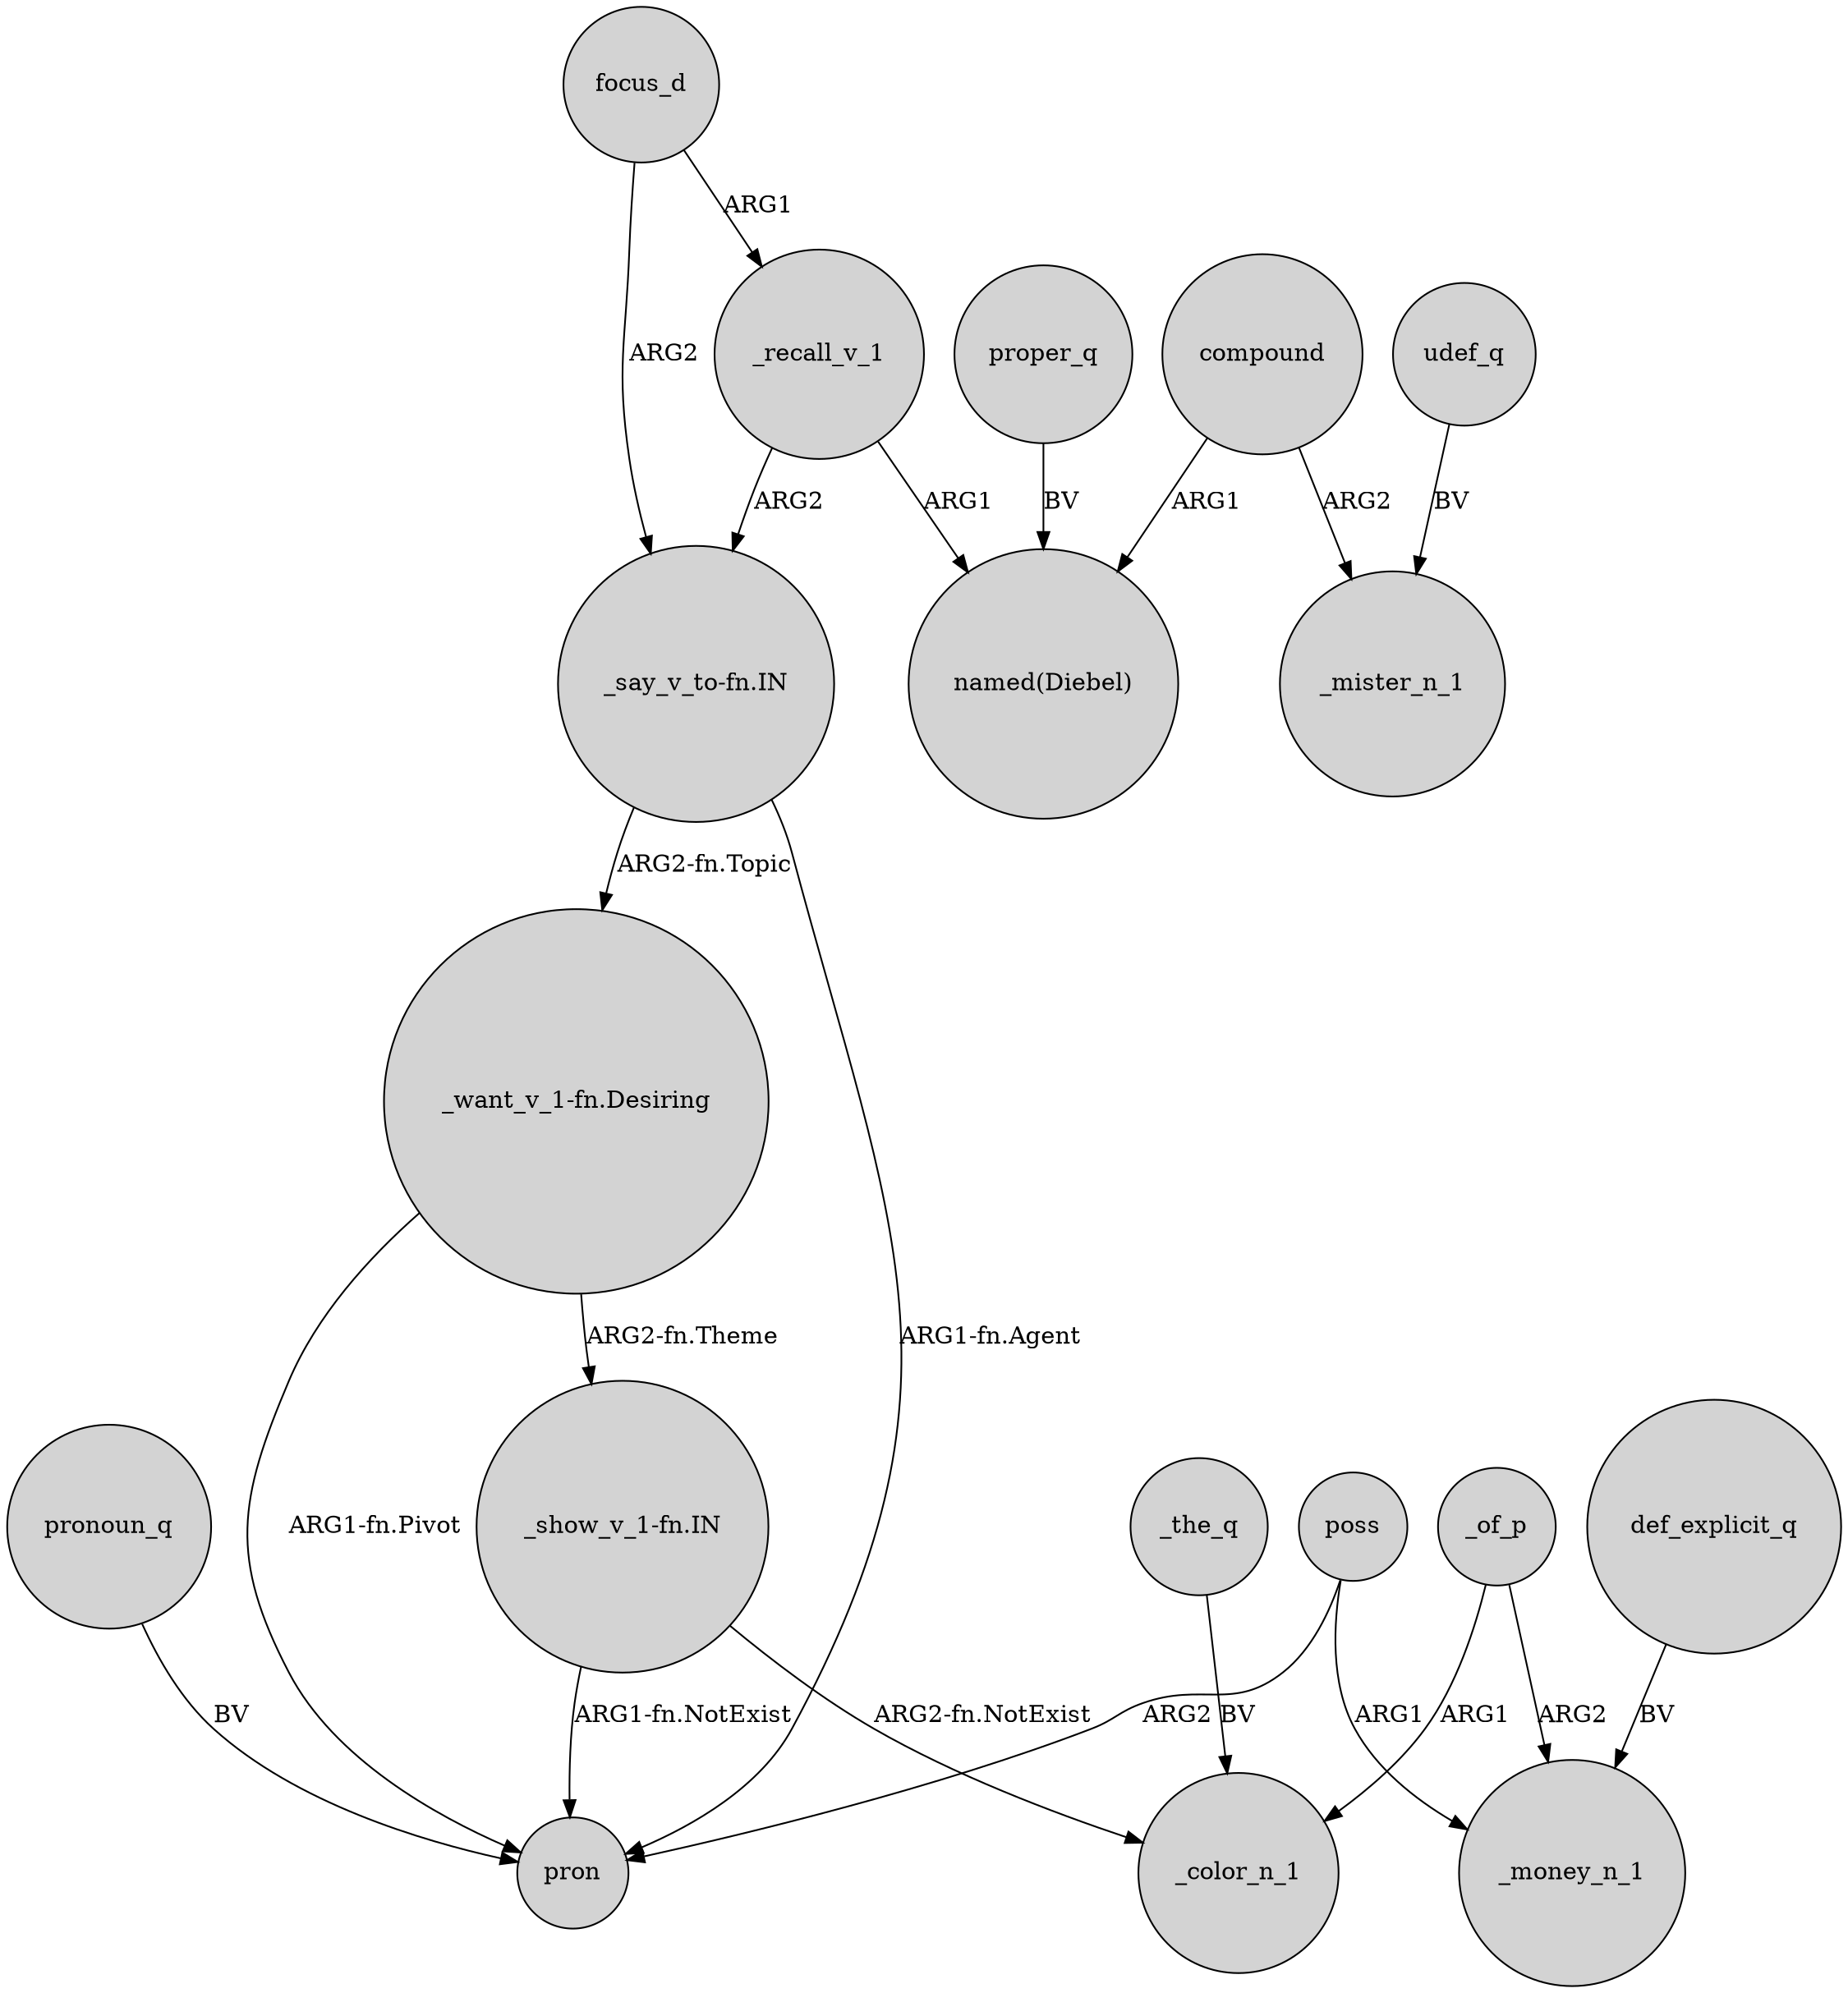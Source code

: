digraph {
	node [shape=circle style=filled]
	poss -> pron [label=ARG2]
	compound -> _mister_n_1 [label=ARG2]
	compound -> "named(Diebel)" [label=ARG1]
	"_want_v_1-fn.Desiring" -> pron [label="ARG1-fn.Pivot"]
	udef_q -> _mister_n_1 [label=BV]
	focus_d -> "_say_v_to-fn.IN" [label=ARG2]
	proper_q -> "named(Diebel)" [label=BV]
	"_show_v_1-fn.IN" -> pron [label="ARG1-fn.NotExist"]
	pronoun_q -> pron [label=BV]
	focus_d -> _recall_v_1 [label=ARG1]
	_of_p -> _color_n_1 [label=ARG1]
	"_show_v_1-fn.IN" -> _color_n_1 [label="ARG2-fn.NotExist"]
	"_want_v_1-fn.Desiring" -> "_show_v_1-fn.IN" [label="ARG2-fn.Theme"]
	poss -> _money_n_1 [label=ARG1]
	_recall_v_1 -> "named(Diebel)" [label=ARG1]
	"_say_v_to-fn.IN" -> pron [label="ARG1-fn.Agent"]
	_of_p -> _money_n_1 [label=ARG2]
	"_say_v_to-fn.IN" -> "_want_v_1-fn.Desiring" [label="ARG2-fn.Topic"]
	_recall_v_1 -> "_say_v_to-fn.IN" [label=ARG2]
	_the_q -> _color_n_1 [label=BV]
	def_explicit_q -> _money_n_1 [label=BV]
}
